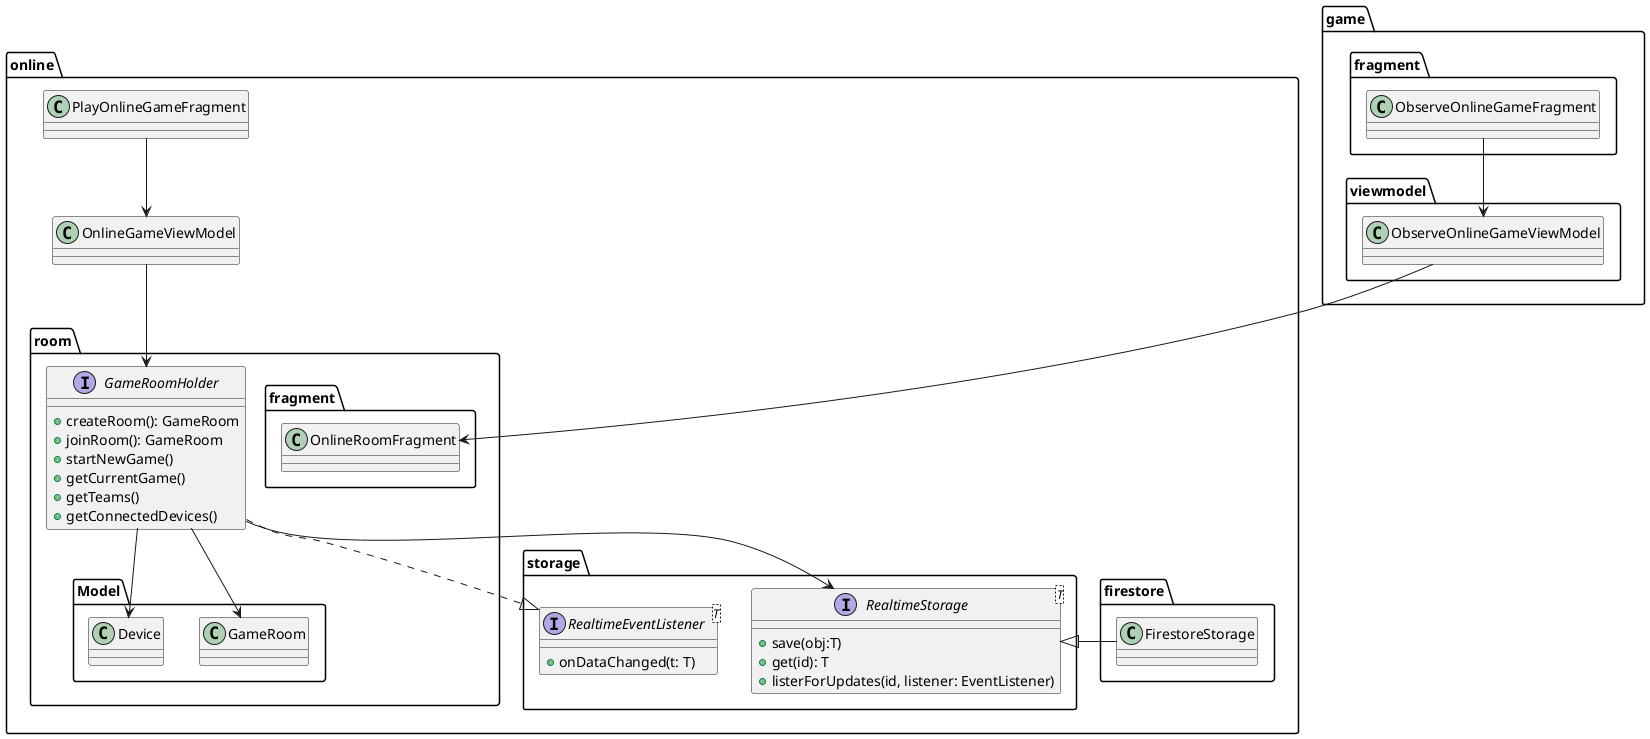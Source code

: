 @startuml

package online {
    package firestore {
        class FirestoreStorage
    }

    package storage {
        interface RealtimeEventListener<T> {
            + onDataChanged(t: T)
        }

        interface RealtimeStorage<T> {
            + save(obj:T)
            + get(id): T
            + listerForUpdates(id, listener: EventListener)
        }
    }

    FirestoreStorage -|> RealtimeStorage

    package room {
        package Model {
            class Device
            class GameRoom
        }

        interface GameRoomHolder {
            + createRoom(): GameRoom
            + joinRoom(): GameRoom
            + startNewGame()
            + getCurrentGame()
            + getTeams()
            + getConnectedDevices()
        }

        package fragment {
            class OnlineRoomFragment
        }

        GameRoomHolder -> GameRoom
        GameRoomHolder --> Device
        GameRoomHolder ..|> RealtimeEventListener
        GameRoomHolder --> RealtimeStorage
    }

    OnlineGameViewModel --> GameRoomHolder
    PlayOnlineGameFragment --> OnlineGameViewModel
}

package game {
    package game.fragment {
        class ObserveOnlineGameFragment
    }

    package game.viewmodel {
        class ObserveOnlineGameViewModel
    }

    ObserveOnlineGameViewModel --> OnlineRoomFragment
    ObserveOnlineGameFragment --> ObserveOnlineGameViewModel
}
@enduml